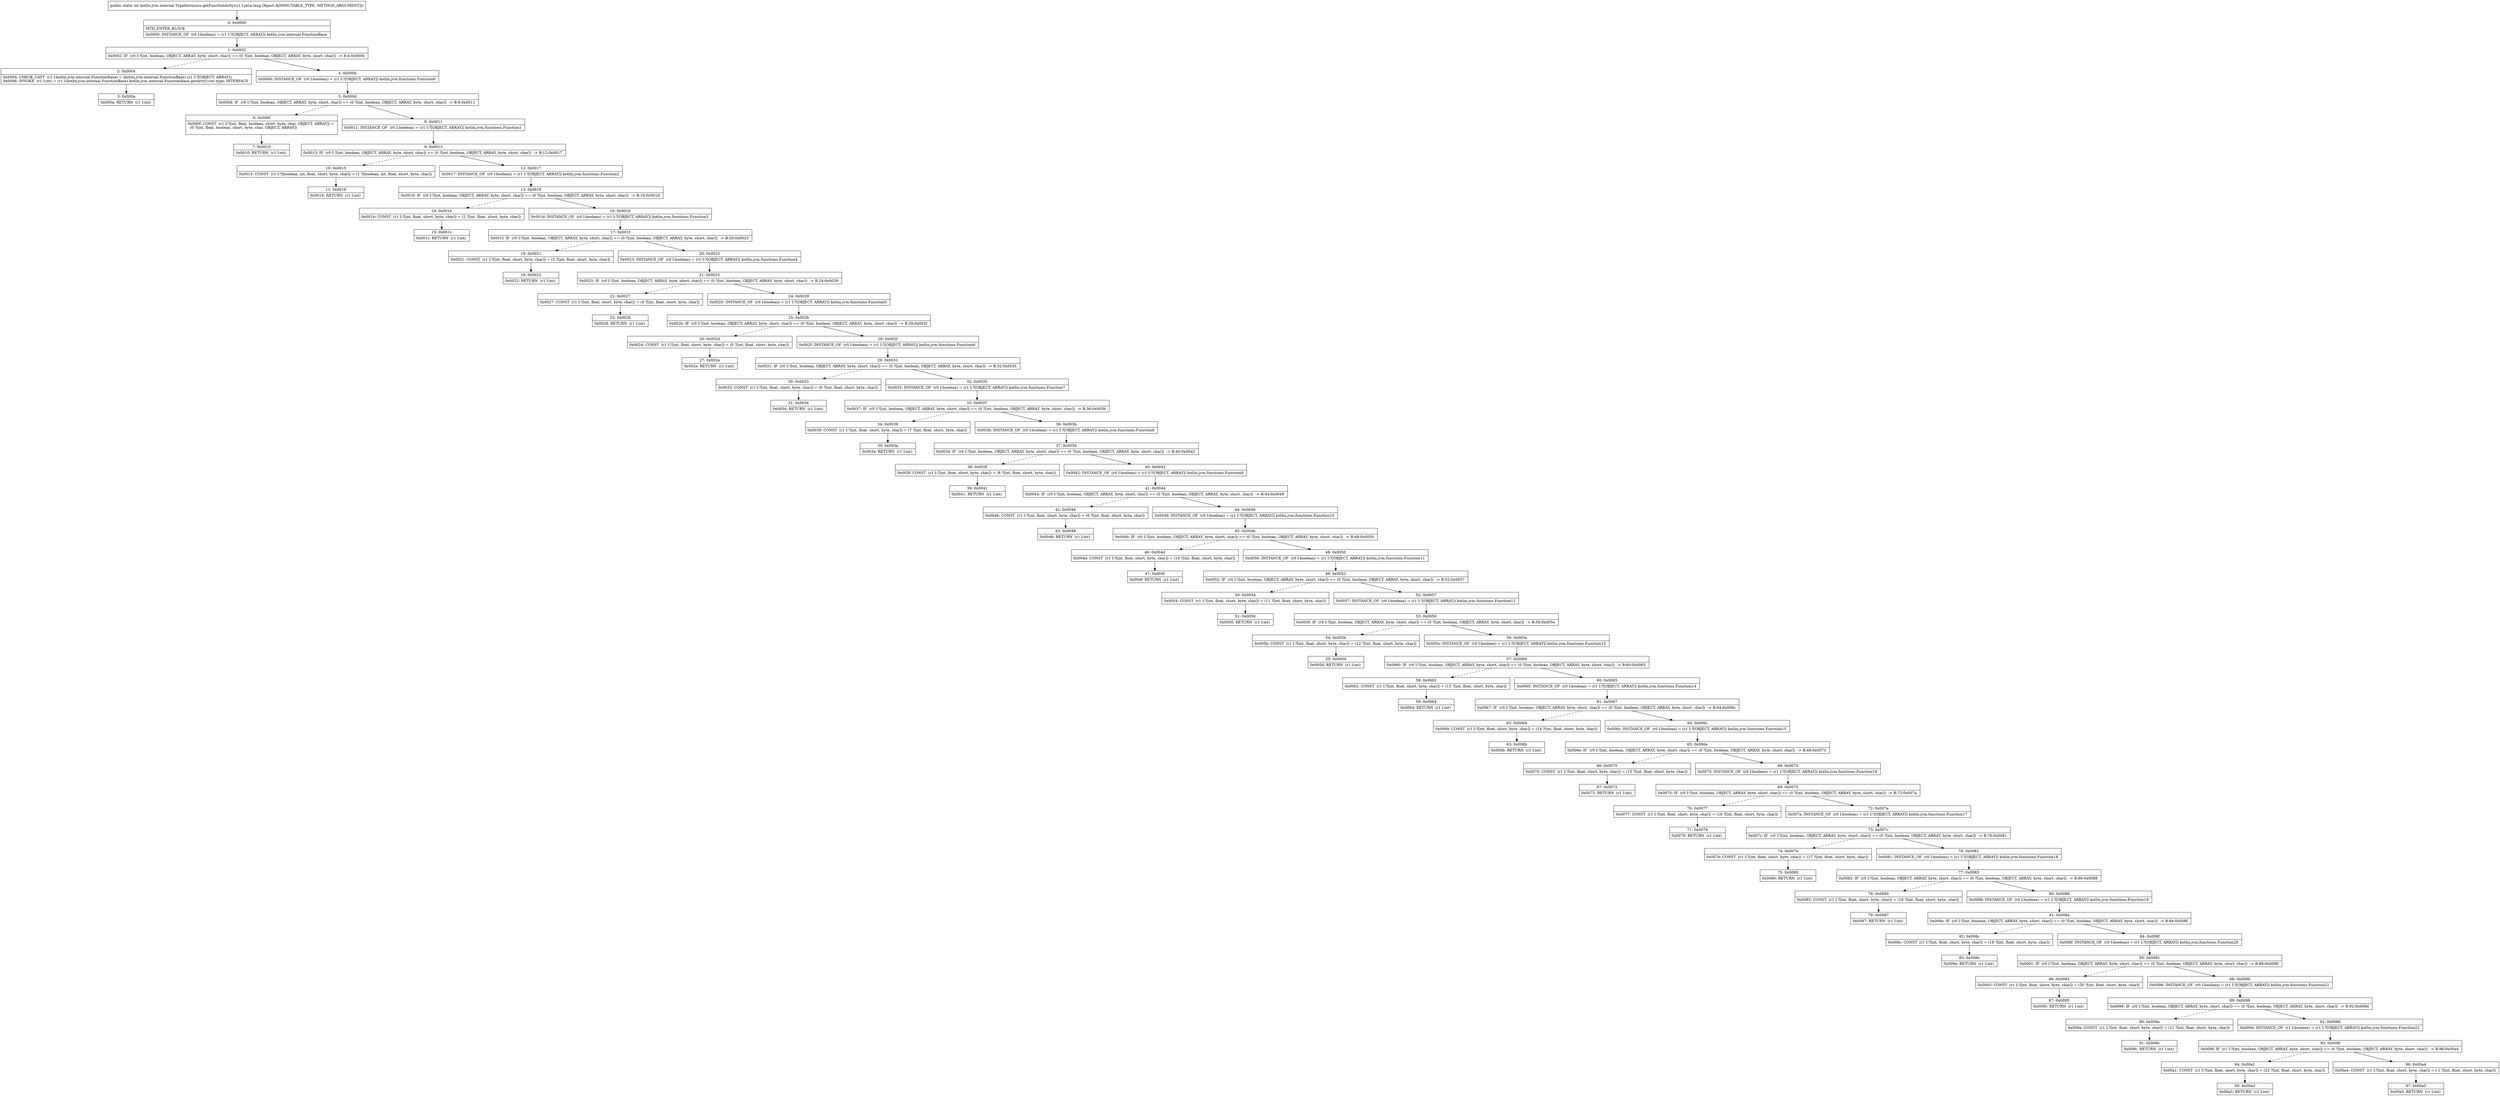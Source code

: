 digraph "CFG forkotlin.jvm.internal.TypeIntrinsics.getFunctionArity(Ljava\/lang\/Object;)I" {
Node_0 [shape=record,label="{0\:\ 0x0000|MTH_ENTER_BLOCK\l|0x0000: INSTANCE_OF  (r0 I:boolean) = (r1 I:?[OBJECT, ARRAY]) kotlin.jvm.internal.FunctionBase \l}"];
Node_1 [shape=record,label="{1\:\ 0x0002|0x0002: IF  (r0 I:?[int, boolean, OBJECT, ARRAY, byte, short, char]) == (0 ?[int, boolean, OBJECT, ARRAY, byte, short, char])  \-\> B:4:0x000b \l}"];
Node_2 [shape=record,label="{2\:\ 0x0004|0x0004: CHECK_CAST  (r1 I:kotlin.jvm.internal.FunctionBase) = (kotlin.jvm.internal.FunctionBase) (r1 I:?[OBJECT, ARRAY]) \l0x0006: INVOKE  (r1 I:int) = (r1 I:kotlin.jvm.internal.FunctionBase) kotlin.jvm.internal.FunctionBase.getArity():int type: INTERFACE \l}"];
Node_3 [shape=record,label="{3\:\ 0x000a|0x000a: RETURN  (r1 I:int) \l}"];
Node_4 [shape=record,label="{4\:\ 0x000b|0x000b: INSTANCE_OF  (r0 I:boolean) = (r1 I:?[OBJECT, ARRAY]) kotlin.jvm.functions.Function0 \l}"];
Node_5 [shape=record,label="{5\:\ 0x000d|0x000d: IF  (r0 I:?[int, boolean, OBJECT, ARRAY, byte, short, char]) == (0 ?[int, boolean, OBJECT, ARRAY, byte, short, char])  \-\> B:8:0x0011 \l}"];
Node_6 [shape=record,label="{6\:\ 0x000f|0x000f: CONST  (r1 I:?[int, float, boolean, short, byte, char, OBJECT, ARRAY]) = \l  (0 ?[int, float, boolean, short, byte, char, OBJECT, ARRAY])\l \l}"];
Node_7 [shape=record,label="{7\:\ 0x0010|0x0010: RETURN  (r1 I:int) \l}"];
Node_8 [shape=record,label="{8\:\ 0x0011|0x0011: INSTANCE_OF  (r0 I:boolean) = (r1 I:?[OBJECT, ARRAY]) kotlin.jvm.functions.Function1 \l}"];
Node_9 [shape=record,label="{9\:\ 0x0013|0x0013: IF  (r0 I:?[int, boolean, OBJECT, ARRAY, byte, short, char]) == (0 ?[int, boolean, OBJECT, ARRAY, byte, short, char])  \-\> B:12:0x0017 \l}"];
Node_10 [shape=record,label="{10\:\ 0x0015|0x0015: CONST  (r1 I:?[boolean, int, float, short, byte, char]) = (1 ?[boolean, int, float, short, byte, char]) \l}"];
Node_11 [shape=record,label="{11\:\ 0x0016|0x0016: RETURN  (r1 I:int) \l}"];
Node_12 [shape=record,label="{12\:\ 0x0017|0x0017: INSTANCE_OF  (r0 I:boolean) = (r1 I:?[OBJECT, ARRAY]) kotlin.jvm.functions.Function2 \l}"];
Node_13 [shape=record,label="{13\:\ 0x0019|0x0019: IF  (r0 I:?[int, boolean, OBJECT, ARRAY, byte, short, char]) == (0 ?[int, boolean, OBJECT, ARRAY, byte, short, char])  \-\> B:16:0x001d \l}"];
Node_14 [shape=record,label="{14\:\ 0x001b|0x001b: CONST  (r1 I:?[int, float, short, byte, char]) = (2 ?[int, float, short, byte, char]) \l}"];
Node_15 [shape=record,label="{15\:\ 0x001c|0x001c: RETURN  (r1 I:int) \l}"];
Node_16 [shape=record,label="{16\:\ 0x001d|0x001d: INSTANCE_OF  (r0 I:boolean) = (r1 I:?[OBJECT, ARRAY]) kotlin.jvm.functions.Function3 \l}"];
Node_17 [shape=record,label="{17\:\ 0x001f|0x001f: IF  (r0 I:?[int, boolean, OBJECT, ARRAY, byte, short, char]) == (0 ?[int, boolean, OBJECT, ARRAY, byte, short, char])  \-\> B:20:0x0023 \l}"];
Node_18 [shape=record,label="{18\:\ 0x0021|0x0021: CONST  (r1 I:?[int, float, short, byte, char]) = (3 ?[int, float, short, byte, char]) \l}"];
Node_19 [shape=record,label="{19\:\ 0x0022|0x0022: RETURN  (r1 I:int) \l}"];
Node_20 [shape=record,label="{20\:\ 0x0023|0x0023: INSTANCE_OF  (r0 I:boolean) = (r1 I:?[OBJECT, ARRAY]) kotlin.jvm.functions.Function4 \l}"];
Node_21 [shape=record,label="{21\:\ 0x0025|0x0025: IF  (r0 I:?[int, boolean, OBJECT, ARRAY, byte, short, char]) == (0 ?[int, boolean, OBJECT, ARRAY, byte, short, char])  \-\> B:24:0x0029 \l}"];
Node_22 [shape=record,label="{22\:\ 0x0027|0x0027: CONST  (r1 I:?[int, float, short, byte, char]) = (4 ?[int, float, short, byte, char]) \l}"];
Node_23 [shape=record,label="{23\:\ 0x0028|0x0028: RETURN  (r1 I:int) \l}"];
Node_24 [shape=record,label="{24\:\ 0x0029|0x0029: INSTANCE_OF  (r0 I:boolean) = (r1 I:?[OBJECT, ARRAY]) kotlin.jvm.functions.Function5 \l}"];
Node_25 [shape=record,label="{25\:\ 0x002b|0x002b: IF  (r0 I:?[int, boolean, OBJECT, ARRAY, byte, short, char]) == (0 ?[int, boolean, OBJECT, ARRAY, byte, short, char])  \-\> B:28:0x002f \l}"];
Node_26 [shape=record,label="{26\:\ 0x002d|0x002d: CONST  (r1 I:?[int, float, short, byte, char]) = (5 ?[int, float, short, byte, char]) \l}"];
Node_27 [shape=record,label="{27\:\ 0x002e|0x002e: RETURN  (r1 I:int) \l}"];
Node_28 [shape=record,label="{28\:\ 0x002f|0x002f: INSTANCE_OF  (r0 I:boolean) = (r1 I:?[OBJECT, ARRAY]) kotlin.jvm.functions.Function6 \l}"];
Node_29 [shape=record,label="{29\:\ 0x0031|0x0031: IF  (r0 I:?[int, boolean, OBJECT, ARRAY, byte, short, char]) == (0 ?[int, boolean, OBJECT, ARRAY, byte, short, char])  \-\> B:32:0x0035 \l}"];
Node_30 [shape=record,label="{30\:\ 0x0033|0x0033: CONST  (r1 I:?[int, float, short, byte, char]) = (6 ?[int, float, short, byte, char]) \l}"];
Node_31 [shape=record,label="{31\:\ 0x0034|0x0034: RETURN  (r1 I:int) \l}"];
Node_32 [shape=record,label="{32\:\ 0x0035|0x0035: INSTANCE_OF  (r0 I:boolean) = (r1 I:?[OBJECT, ARRAY]) kotlin.jvm.functions.Function7 \l}"];
Node_33 [shape=record,label="{33\:\ 0x0037|0x0037: IF  (r0 I:?[int, boolean, OBJECT, ARRAY, byte, short, char]) == (0 ?[int, boolean, OBJECT, ARRAY, byte, short, char])  \-\> B:36:0x003b \l}"];
Node_34 [shape=record,label="{34\:\ 0x0039|0x0039: CONST  (r1 I:?[int, float, short, byte, char]) = (7 ?[int, float, short, byte, char]) \l}"];
Node_35 [shape=record,label="{35\:\ 0x003a|0x003a: RETURN  (r1 I:int) \l}"];
Node_36 [shape=record,label="{36\:\ 0x003b|0x003b: INSTANCE_OF  (r0 I:boolean) = (r1 I:?[OBJECT, ARRAY]) kotlin.jvm.functions.Function8 \l}"];
Node_37 [shape=record,label="{37\:\ 0x003d|0x003d: IF  (r0 I:?[int, boolean, OBJECT, ARRAY, byte, short, char]) == (0 ?[int, boolean, OBJECT, ARRAY, byte, short, char])  \-\> B:40:0x0042 \l}"];
Node_38 [shape=record,label="{38\:\ 0x003f|0x003f: CONST  (r1 I:?[int, float, short, byte, char]) = (8 ?[int, float, short, byte, char]) \l}"];
Node_39 [shape=record,label="{39\:\ 0x0041|0x0041: RETURN  (r1 I:int) \l}"];
Node_40 [shape=record,label="{40\:\ 0x0042|0x0042: INSTANCE_OF  (r0 I:boolean) = (r1 I:?[OBJECT, ARRAY]) kotlin.jvm.functions.Function9 \l}"];
Node_41 [shape=record,label="{41\:\ 0x0044|0x0044: IF  (r0 I:?[int, boolean, OBJECT, ARRAY, byte, short, char]) == (0 ?[int, boolean, OBJECT, ARRAY, byte, short, char])  \-\> B:44:0x0049 \l}"];
Node_42 [shape=record,label="{42\:\ 0x0046|0x0046: CONST  (r1 I:?[int, float, short, byte, char]) = (9 ?[int, float, short, byte, char]) \l}"];
Node_43 [shape=record,label="{43\:\ 0x0048|0x0048: RETURN  (r1 I:int) \l}"];
Node_44 [shape=record,label="{44\:\ 0x0049|0x0049: INSTANCE_OF  (r0 I:boolean) = (r1 I:?[OBJECT, ARRAY]) kotlin.jvm.functions.Function10 \l}"];
Node_45 [shape=record,label="{45\:\ 0x004b|0x004b: IF  (r0 I:?[int, boolean, OBJECT, ARRAY, byte, short, char]) == (0 ?[int, boolean, OBJECT, ARRAY, byte, short, char])  \-\> B:48:0x0050 \l}"];
Node_46 [shape=record,label="{46\:\ 0x004d|0x004d: CONST  (r1 I:?[int, float, short, byte, char]) = (10 ?[int, float, short, byte, char]) \l}"];
Node_47 [shape=record,label="{47\:\ 0x004f|0x004f: RETURN  (r1 I:int) \l}"];
Node_48 [shape=record,label="{48\:\ 0x0050|0x0050: INSTANCE_OF  (r0 I:boolean) = (r1 I:?[OBJECT, ARRAY]) kotlin.jvm.functions.Function11 \l}"];
Node_49 [shape=record,label="{49\:\ 0x0052|0x0052: IF  (r0 I:?[int, boolean, OBJECT, ARRAY, byte, short, char]) == (0 ?[int, boolean, OBJECT, ARRAY, byte, short, char])  \-\> B:52:0x0057 \l}"];
Node_50 [shape=record,label="{50\:\ 0x0054|0x0054: CONST  (r1 I:?[int, float, short, byte, char]) = (11 ?[int, float, short, byte, char]) \l}"];
Node_51 [shape=record,label="{51\:\ 0x0056|0x0056: RETURN  (r1 I:int) \l}"];
Node_52 [shape=record,label="{52\:\ 0x0057|0x0057: INSTANCE_OF  (r0 I:boolean) = (r1 I:?[OBJECT, ARRAY]) kotlin.jvm.functions.Function12 \l}"];
Node_53 [shape=record,label="{53\:\ 0x0059|0x0059: IF  (r0 I:?[int, boolean, OBJECT, ARRAY, byte, short, char]) == (0 ?[int, boolean, OBJECT, ARRAY, byte, short, char])  \-\> B:56:0x005e \l}"];
Node_54 [shape=record,label="{54\:\ 0x005b|0x005b: CONST  (r1 I:?[int, float, short, byte, char]) = (12 ?[int, float, short, byte, char]) \l}"];
Node_55 [shape=record,label="{55\:\ 0x005d|0x005d: RETURN  (r1 I:int) \l}"];
Node_56 [shape=record,label="{56\:\ 0x005e|0x005e: INSTANCE_OF  (r0 I:boolean) = (r1 I:?[OBJECT, ARRAY]) kotlin.jvm.functions.Function13 \l}"];
Node_57 [shape=record,label="{57\:\ 0x0060|0x0060: IF  (r0 I:?[int, boolean, OBJECT, ARRAY, byte, short, char]) == (0 ?[int, boolean, OBJECT, ARRAY, byte, short, char])  \-\> B:60:0x0065 \l}"];
Node_58 [shape=record,label="{58\:\ 0x0062|0x0062: CONST  (r1 I:?[int, float, short, byte, char]) = (13 ?[int, float, short, byte, char]) \l}"];
Node_59 [shape=record,label="{59\:\ 0x0064|0x0064: RETURN  (r1 I:int) \l}"];
Node_60 [shape=record,label="{60\:\ 0x0065|0x0065: INSTANCE_OF  (r0 I:boolean) = (r1 I:?[OBJECT, ARRAY]) kotlin.jvm.functions.Function14 \l}"];
Node_61 [shape=record,label="{61\:\ 0x0067|0x0067: IF  (r0 I:?[int, boolean, OBJECT, ARRAY, byte, short, char]) == (0 ?[int, boolean, OBJECT, ARRAY, byte, short, char])  \-\> B:64:0x006c \l}"];
Node_62 [shape=record,label="{62\:\ 0x0069|0x0069: CONST  (r1 I:?[int, float, short, byte, char]) = (14 ?[int, float, short, byte, char]) \l}"];
Node_63 [shape=record,label="{63\:\ 0x006b|0x006b: RETURN  (r1 I:int) \l}"];
Node_64 [shape=record,label="{64\:\ 0x006c|0x006c: INSTANCE_OF  (r0 I:boolean) = (r1 I:?[OBJECT, ARRAY]) kotlin.jvm.functions.Function15 \l}"];
Node_65 [shape=record,label="{65\:\ 0x006e|0x006e: IF  (r0 I:?[int, boolean, OBJECT, ARRAY, byte, short, char]) == (0 ?[int, boolean, OBJECT, ARRAY, byte, short, char])  \-\> B:68:0x0073 \l}"];
Node_66 [shape=record,label="{66\:\ 0x0070|0x0070: CONST  (r1 I:?[int, float, short, byte, char]) = (15 ?[int, float, short, byte, char]) \l}"];
Node_67 [shape=record,label="{67\:\ 0x0072|0x0072: RETURN  (r1 I:int) \l}"];
Node_68 [shape=record,label="{68\:\ 0x0073|0x0073: INSTANCE_OF  (r0 I:boolean) = (r1 I:?[OBJECT, ARRAY]) kotlin.jvm.functions.Function16 \l}"];
Node_69 [shape=record,label="{69\:\ 0x0075|0x0075: IF  (r0 I:?[int, boolean, OBJECT, ARRAY, byte, short, char]) == (0 ?[int, boolean, OBJECT, ARRAY, byte, short, char])  \-\> B:72:0x007a \l}"];
Node_70 [shape=record,label="{70\:\ 0x0077|0x0077: CONST  (r1 I:?[int, float, short, byte, char]) = (16 ?[int, float, short, byte, char]) \l}"];
Node_71 [shape=record,label="{71\:\ 0x0079|0x0079: RETURN  (r1 I:int) \l}"];
Node_72 [shape=record,label="{72\:\ 0x007a|0x007a: INSTANCE_OF  (r0 I:boolean) = (r1 I:?[OBJECT, ARRAY]) kotlin.jvm.functions.Function17 \l}"];
Node_73 [shape=record,label="{73\:\ 0x007c|0x007c: IF  (r0 I:?[int, boolean, OBJECT, ARRAY, byte, short, char]) == (0 ?[int, boolean, OBJECT, ARRAY, byte, short, char])  \-\> B:76:0x0081 \l}"];
Node_74 [shape=record,label="{74\:\ 0x007e|0x007e: CONST  (r1 I:?[int, float, short, byte, char]) = (17 ?[int, float, short, byte, char]) \l}"];
Node_75 [shape=record,label="{75\:\ 0x0080|0x0080: RETURN  (r1 I:int) \l}"];
Node_76 [shape=record,label="{76\:\ 0x0081|0x0081: INSTANCE_OF  (r0 I:boolean) = (r1 I:?[OBJECT, ARRAY]) kotlin.jvm.functions.Function18 \l}"];
Node_77 [shape=record,label="{77\:\ 0x0083|0x0083: IF  (r0 I:?[int, boolean, OBJECT, ARRAY, byte, short, char]) == (0 ?[int, boolean, OBJECT, ARRAY, byte, short, char])  \-\> B:80:0x0088 \l}"];
Node_78 [shape=record,label="{78\:\ 0x0085|0x0085: CONST  (r1 I:?[int, float, short, byte, char]) = (18 ?[int, float, short, byte, char]) \l}"];
Node_79 [shape=record,label="{79\:\ 0x0087|0x0087: RETURN  (r1 I:int) \l}"];
Node_80 [shape=record,label="{80\:\ 0x0088|0x0088: INSTANCE_OF  (r0 I:boolean) = (r1 I:?[OBJECT, ARRAY]) kotlin.jvm.functions.Function19 \l}"];
Node_81 [shape=record,label="{81\:\ 0x008a|0x008a: IF  (r0 I:?[int, boolean, OBJECT, ARRAY, byte, short, char]) == (0 ?[int, boolean, OBJECT, ARRAY, byte, short, char])  \-\> B:84:0x008f \l}"];
Node_82 [shape=record,label="{82\:\ 0x008c|0x008c: CONST  (r1 I:?[int, float, short, byte, char]) = (19 ?[int, float, short, byte, char]) \l}"];
Node_83 [shape=record,label="{83\:\ 0x008e|0x008e: RETURN  (r1 I:int) \l}"];
Node_84 [shape=record,label="{84\:\ 0x008f|0x008f: INSTANCE_OF  (r0 I:boolean) = (r1 I:?[OBJECT, ARRAY]) kotlin.jvm.functions.Function20 \l}"];
Node_85 [shape=record,label="{85\:\ 0x0091|0x0091: IF  (r0 I:?[int, boolean, OBJECT, ARRAY, byte, short, char]) == (0 ?[int, boolean, OBJECT, ARRAY, byte, short, char])  \-\> B:88:0x0096 \l}"];
Node_86 [shape=record,label="{86\:\ 0x0093|0x0093: CONST  (r1 I:?[int, float, short, byte, char]) = (20 ?[int, float, short, byte, char]) \l}"];
Node_87 [shape=record,label="{87\:\ 0x0095|0x0095: RETURN  (r1 I:int) \l}"];
Node_88 [shape=record,label="{88\:\ 0x0096|0x0096: INSTANCE_OF  (r0 I:boolean) = (r1 I:?[OBJECT, ARRAY]) kotlin.jvm.functions.Function21 \l}"];
Node_89 [shape=record,label="{89\:\ 0x0098|0x0098: IF  (r0 I:?[int, boolean, OBJECT, ARRAY, byte, short, char]) == (0 ?[int, boolean, OBJECT, ARRAY, byte, short, char])  \-\> B:92:0x009d \l}"];
Node_90 [shape=record,label="{90\:\ 0x009a|0x009a: CONST  (r1 I:?[int, float, short, byte, char]) = (21 ?[int, float, short, byte, char]) \l}"];
Node_91 [shape=record,label="{91\:\ 0x009c|0x009c: RETURN  (r1 I:int) \l}"];
Node_92 [shape=record,label="{92\:\ 0x009d|0x009d: INSTANCE_OF  (r1 I:boolean) = (r1 I:?[OBJECT, ARRAY]) kotlin.jvm.functions.Function22 \l}"];
Node_93 [shape=record,label="{93\:\ 0x009f|0x009f: IF  (r1 I:?[int, boolean, OBJECT, ARRAY, byte, short, char]) == (0 ?[int, boolean, OBJECT, ARRAY, byte, short, char])  \-\> B:96:0x00a4 \l}"];
Node_94 [shape=record,label="{94\:\ 0x00a1|0x00a1: CONST  (r1 I:?[int, float, short, byte, char]) = (22 ?[int, float, short, byte, char]) \l}"];
Node_95 [shape=record,label="{95\:\ 0x00a3|0x00a3: RETURN  (r1 I:int) \l}"];
Node_96 [shape=record,label="{96\:\ 0x00a4|0x00a4: CONST  (r1 I:?[int, float, short, byte, char]) = (\-1 ?[int, float, short, byte, char]) \l}"];
Node_97 [shape=record,label="{97\:\ 0x00a5|0x00a5: RETURN  (r1 I:int) \l}"];
MethodNode[shape=record,label="{public static int kotlin.jvm.internal.TypeIntrinsics.getFunctionArity((r1 I:java.lang.Object A[IMMUTABLE_TYPE, METHOD_ARGUMENT])) }"];
MethodNode -> Node_0;
Node_0 -> Node_1;
Node_1 -> Node_2[style=dashed];
Node_1 -> Node_4;
Node_2 -> Node_3;
Node_4 -> Node_5;
Node_5 -> Node_6[style=dashed];
Node_5 -> Node_8;
Node_6 -> Node_7;
Node_8 -> Node_9;
Node_9 -> Node_10[style=dashed];
Node_9 -> Node_12;
Node_10 -> Node_11;
Node_12 -> Node_13;
Node_13 -> Node_14[style=dashed];
Node_13 -> Node_16;
Node_14 -> Node_15;
Node_16 -> Node_17;
Node_17 -> Node_18[style=dashed];
Node_17 -> Node_20;
Node_18 -> Node_19;
Node_20 -> Node_21;
Node_21 -> Node_22[style=dashed];
Node_21 -> Node_24;
Node_22 -> Node_23;
Node_24 -> Node_25;
Node_25 -> Node_26[style=dashed];
Node_25 -> Node_28;
Node_26 -> Node_27;
Node_28 -> Node_29;
Node_29 -> Node_30[style=dashed];
Node_29 -> Node_32;
Node_30 -> Node_31;
Node_32 -> Node_33;
Node_33 -> Node_34[style=dashed];
Node_33 -> Node_36;
Node_34 -> Node_35;
Node_36 -> Node_37;
Node_37 -> Node_38[style=dashed];
Node_37 -> Node_40;
Node_38 -> Node_39;
Node_40 -> Node_41;
Node_41 -> Node_42[style=dashed];
Node_41 -> Node_44;
Node_42 -> Node_43;
Node_44 -> Node_45;
Node_45 -> Node_46[style=dashed];
Node_45 -> Node_48;
Node_46 -> Node_47;
Node_48 -> Node_49;
Node_49 -> Node_50[style=dashed];
Node_49 -> Node_52;
Node_50 -> Node_51;
Node_52 -> Node_53;
Node_53 -> Node_54[style=dashed];
Node_53 -> Node_56;
Node_54 -> Node_55;
Node_56 -> Node_57;
Node_57 -> Node_58[style=dashed];
Node_57 -> Node_60;
Node_58 -> Node_59;
Node_60 -> Node_61;
Node_61 -> Node_62[style=dashed];
Node_61 -> Node_64;
Node_62 -> Node_63;
Node_64 -> Node_65;
Node_65 -> Node_66[style=dashed];
Node_65 -> Node_68;
Node_66 -> Node_67;
Node_68 -> Node_69;
Node_69 -> Node_70[style=dashed];
Node_69 -> Node_72;
Node_70 -> Node_71;
Node_72 -> Node_73;
Node_73 -> Node_74[style=dashed];
Node_73 -> Node_76;
Node_74 -> Node_75;
Node_76 -> Node_77;
Node_77 -> Node_78[style=dashed];
Node_77 -> Node_80;
Node_78 -> Node_79;
Node_80 -> Node_81;
Node_81 -> Node_82[style=dashed];
Node_81 -> Node_84;
Node_82 -> Node_83;
Node_84 -> Node_85;
Node_85 -> Node_86[style=dashed];
Node_85 -> Node_88;
Node_86 -> Node_87;
Node_88 -> Node_89;
Node_89 -> Node_90[style=dashed];
Node_89 -> Node_92;
Node_90 -> Node_91;
Node_92 -> Node_93;
Node_93 -> Node_94[style=dashed];
Node_93 -> Node_96;
Node_94 -> Node_95;
Node_96 -> Node_97;
}

